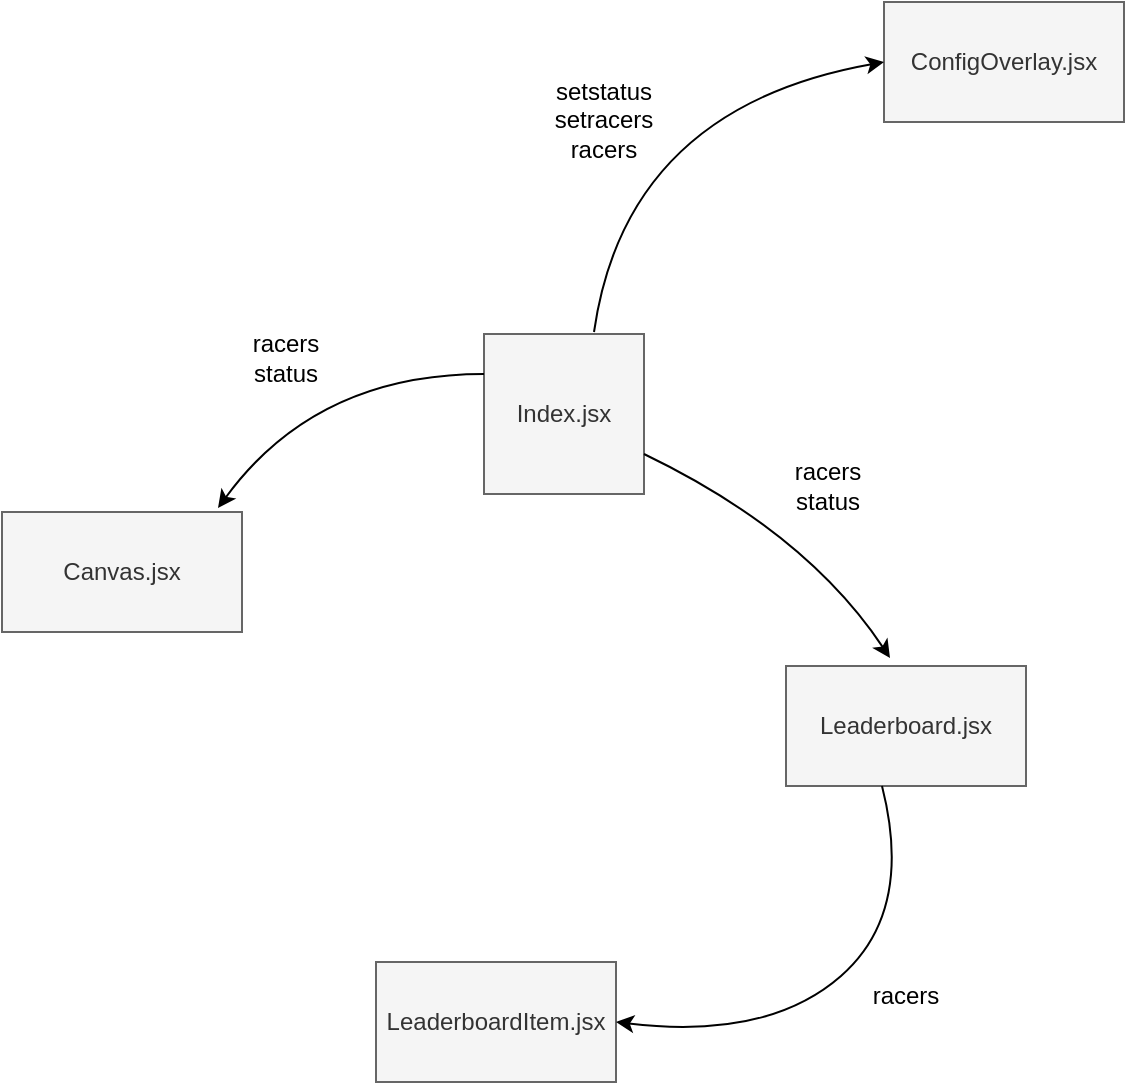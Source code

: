 <mxfile>
    <diagram id="M6fLKLCtjIU_UOaBxEIX" name="Page-1">
        <mxGraphModel dx="1728" dy="884" grid="0" gridSize="10" guides="1" tooltips="1" connect="1" arrows="1" fold="1" page="1" pageScale="1" pageWidth="850" pageHeight="1100" background="#ffffff" math="0" shadow="0">
            <root>
                <mxCell id="0"/>
                <mxCell id="1" parent="0"/>
                <mxCell id="2" value="Index.jsx" style="whiteSpace=wrap;html=1;aspect=fixed;fillColor=#f5f5f5;fontColor=#333333;strokeColor=#666666;" parent="1" vertex="1">
                    <mxGeometry x="363" y="295" width="80" height="80" as="geometry"/>
                </mxCell>
                <mxCell id="4" value="ConfigOverlay.jsx" style="rounded=0;whiteSpace=wrap;html=1;fillColor=#f5f5f5;fontColor=#333333;strokeColor=#666666;" parent="1" vertex="1">
                    <mxGeometry x="563" y="129" width="120" height="60" as="geometry"/>
                </mxCell>
                <mxCell id="5" value="Leaderboard.jsx" style="rounded=0;whiteSpace=wrap;html=1;fillColor=#f5f5f5;fontColor=#333333;strokeColor=#666666;" parent="1" vertex="1">
                    <mxGeometry x="514" y="461" width="120" height="60" as="geometry"/>
                </mxCell>
                <mxCell id="6" value="LeaderboardItem.jsx" style="rounded=0;whiteSpace=wrap;html=1;fillColor=#f5f5f5;fontColor=#333333;strokeColor=#666666;" parent="1" vertex="1">
                    <mxGeometry x="309" y="609" width="120" height="60" as="geometry"/>
                </mxCell>
                <mxCell id="7" value="Canvas.jsx" style="rounded=0;whiteSpace=wrap;html=1;fillColor=#f5f5f5;fontColor=#333333;strokeColor=#666666;" parent="1" vertex="1">
                    <mxGeometry x="122" y="384" width="120" height="60" as="geometry"/>
                </mxCell>
                <mxCell id="8" value="" style="endArrow=classic;html=1;curved=1;strokeColor=#000000;exitX=0;exitY=0.25;exitDx=0;exitDy=0;" parent="1" source="2" edge="1">
                    <mxGeometry width="50" height="50" relative="1" as="geometry">
                        <mxPoint x="359" y="315" as="sourcePoint"/>
                        <mxPoint x="230" y="382" as="targetPoint"/>
                        <Array as="points">
                            <mxPoint x="279" y="315"/>
                        </Array>
                    </mxGeometry>
                </mxCell>
                <mxCell id="9" value="" style="endArrow=classic;html=1;curved=1;strokeColor=#000000;exitX=1;exitY=0.75;exitDx=0;exitDy=0;" parent="1" source="2" edge="1">
                    <mxGeometry width="50" height="50" relative="1" as="geometry">
                        <mxPoint x="604" y="394" as="sourcePoint"/>
                        <mxPoint x="566" y="457" as="targetPoint"/>
                        <Array as="points">
                            <mxPoint x="524" y="394"/>
                        </Array>
                    </mxGeometry>
                </mxCell>
                <mxCell id="10" value="" style="endArrow=classic;html=1;curved=1;strokeColor=#000000;exitX=0.4;exitY=1;exitDx=0;exitDy=0;entryX=1;entryY=0.5;entryDx=0;entryDy=0;exitPerimeter=0;" parent="1" source="5" target="6" edge="1">
                    <mxGeometry width="50" height="50" relative="1" as="geometry">
                        <mxPoint x="555" y="521" as="sourcePoint"/>
                        <mxPoint x="487" y="616" as="targetPoint"/>
                        <Array as="points">
                            <mxPoint x="578" y="584"/>
                            <mxPoint x="505" y="648"/>
                        </Array>
                    </mxGeometry>
                </mxCell>
                <mxCell id="11" value="" style="endArrow=classic;html=1;curved=1;strokeColor=#000000;entryX=0;entryY=0.5;entryDx=0;entryDy=0;" parent="1" target="4" edge="1">
                    <mxGeometry width="50" height="50" relative="1" as="geometry">
                        <mxPoint x="418" y="294" as="sourcePoint"/>
                        <mxPoint x="462" y="295" as="targetPoint"/>
                        <Array as="points">
                            <mxPoint x="434" y="182"/>
                        </Array>
                    </mxGeometry>
                </mxCell>
                <mxCell id="12" value="&lt;font color=&quot;#000000&quot;&gt;racers&lt;br&gt;status&lt;/font&gt;" style="text;html=1;strokeColor=none;fillColor=none;align=center;verticalAlign=middle;whiteSpace=wrap;rounded=0;" parent="1" vertex="1">
                    <mxGeometry x="234" y="292" width="60" height="30" as="geometry"/>
                </mxCell>
                <mxCell id="13" value="&lt;font color=&quot;#000000&quot;&gt;setstatus&lt;br&gt;setracers&lt;br&gt;racers&lt;br&gt;&lt;/font&gt;" style="text;html=1;strokeColor=none;fillColor=none;align=center;verticalAlign=middle;whiteSpace=wrap;rounded=0;" parent="1" vertex="1">
                    <mxGeometry x="393" y="173" width="60" height="30" as="geometry"/>
                </mxCell>
                <mxCell id="15" value="&lt;font color=&quot;#000000&quot;&gt;racers&lt;br&gt;status&lt;/font&gt;" style="text;html=1;strokeColor=none;fillColor=none;align=center;verticalAlign=middle;whiteSpace=wrap;rounded=0;" parent="1" vertex="1">
                    <mxGeometry x="505" y="356" width="60" height="30" as="geometry"/>
                </mxCell>
                <mxCell id="16" value="&lt;font color=&quot;#000000&quot;&gt;racers&lt;br&gt;&lt;/font&gt;" style="text;html=1;strokeColor=none;fillColor=none;align=center;verticalAlign=middle;whiteSpace=wrap;rounded=0;" parent="1" vertex="1">
                    <mxGeometry x="544" y="611" width="60" height="30" as="geometry"/>
                </mxCell>
            </root>
        </mxGraphModel>
    </diagram>
</mxfile>